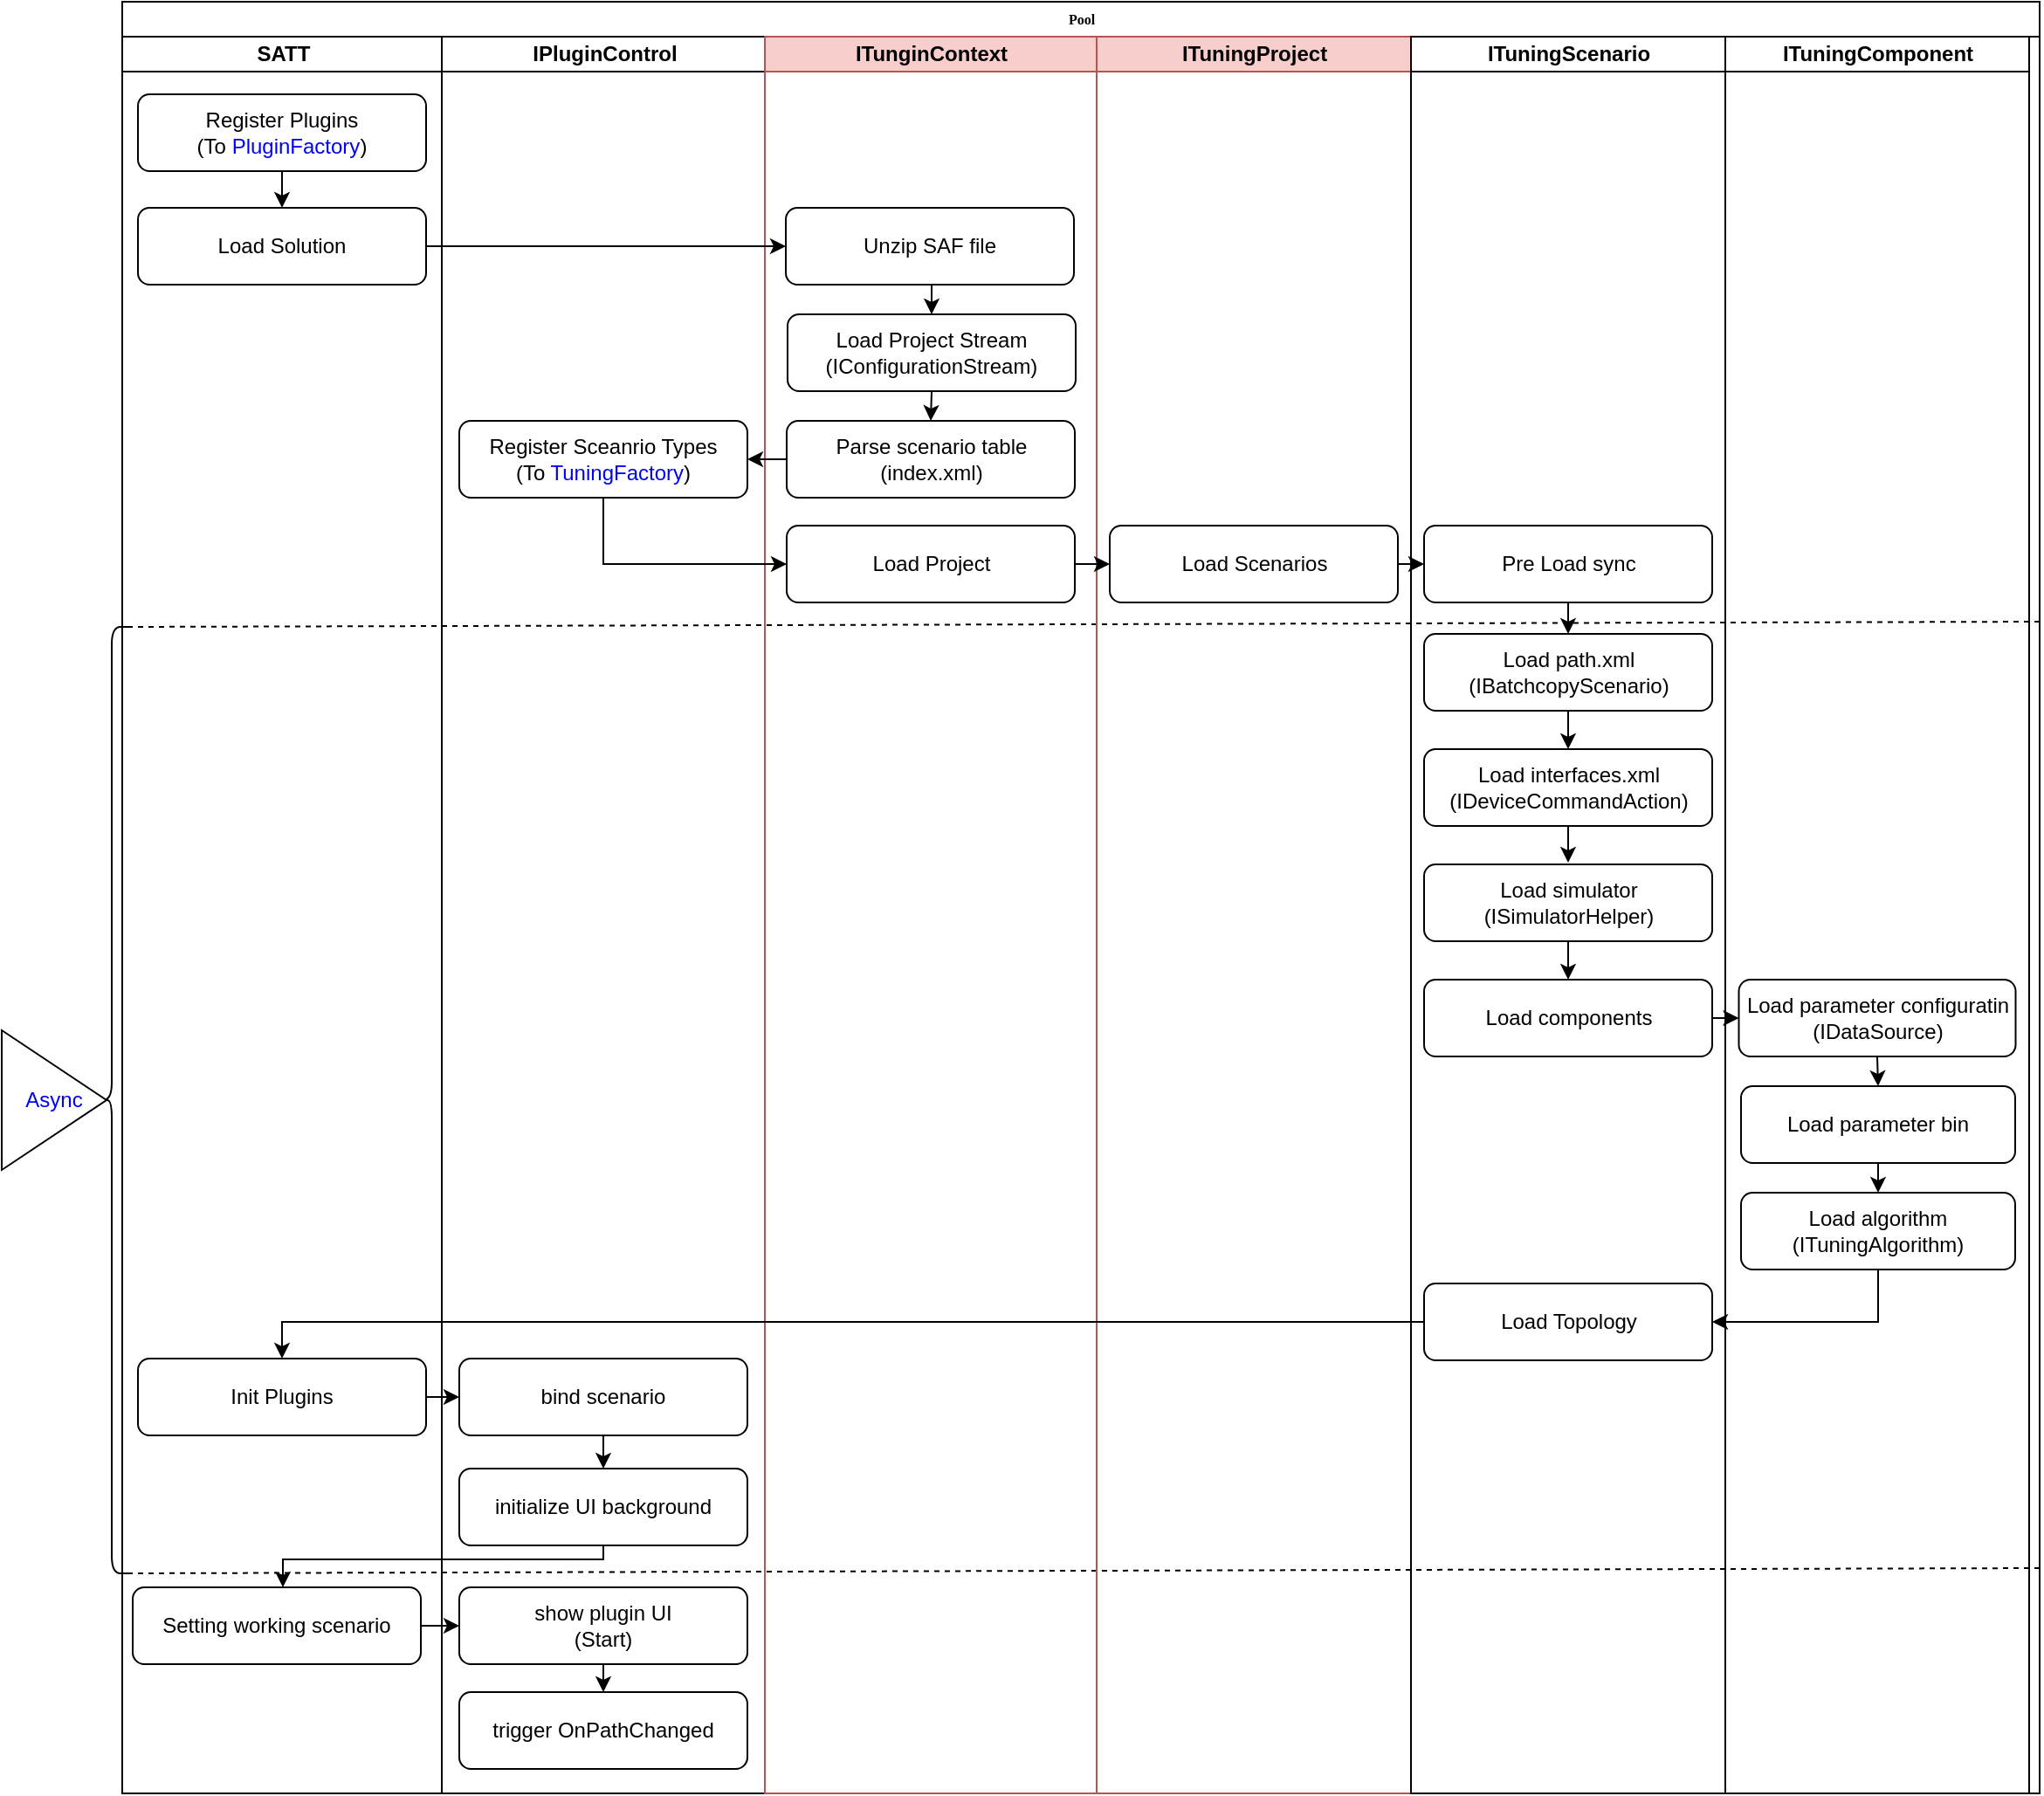 <mxfile version="18.0.3" type="github">
  <diagram name="Page-1" id="74e2e168-ea6b-b213-b513-2b3c1d86103e">
    <mxGraphModel dx="2522" dy="939" grid="0" gridSize="10" guides="1" tooltips="1" connect="1" arrows="1" fold="1" page="1" pageScale="1" pageWidth="1100" pageHeight="850" background="none" math="0" shadow="0">
      <root>
        <mxCell id="0" />
        <mxCell id="1" parent="0" />
        <mxCell id="77e6c97f196da883-1" value="Pool" style="swimlane;html=1;childLayout=stackLayout;startSize=20;rounded=0;shadow=0;labelBackgroundColor=none;strokeWidth=1;fontFamily=Verdana;fontSize=8;align=center;" parent="1" vertex="1">
          <mxGeometry y="20" width="1098" height="1026" as="geometry" />
        </mxCell>
        <mxCell id="77e6c97f196da883-2" value="SATT" style="swimlane;html=1;startSize=20;" parent="77e6c97f196da883-1" vertex="1">
          <mxGeometry y="20" width="183" height="1006" as="geometry" />
        </mxCell>
        <mxCell id="QMPjAonT9QGGnefhxJ4X-22" style="edgeStyle=orthogonalEdgeStyle;rounded=0;orthogonalLoop=1;jettySize=auto;html=1;exitX=0.5;exitY=1;exitDx=0;exitDy=0;entryX=0.5;entryY=0;entryDx=0;entryDy=0;fontColor=#0000FF;" edge="1" parent="77e6c97f196da883-2" source="QMPjAonT9QGGnefhxJ4X-1" target="QMPjAonT9QGGnefhxJ4X-2">
          <mxGeometry relative="1" as="geometry" />
        </mxCell>
        <mxCell id="QMPjAonT9QGGnefhxJ4X-1" value="Register Plugins&lt;br&gt;(To &lt;font color=&quot;#0000ff&quot;&gt;PluginFactory&lt;/font&gt;)" style="rounded=1;whiteSpace=wrap;html=1;" vertex="1" parent="77e6c97f196da883-2">
          <mxGeometry x="9" y="33" width="165" height="44" as="geometry" />
        </mxCell>
        <mxCell id="QMPjAonT9QGGnefhxJ4X-2" value="Load Solution" style="rounded=1;whiteSpace=wrap;html=1;" vertex="1" parent="77e6c97f196da883-2">
          <mxGeometry x="9" y="98" width="165" height="44" as="geometry" />
        </mxCell>
        <mxCell id="QMPjAonT9QGGnefhxJ4X-18" value="Init Plugins" style="rounded=1;whiteSpace=wrap;html=1;" vertex="1" parent="77e6c97f196da883-2">
          <mxGeometry x="9" y="757" width="165" height="44" as="geometry" />
        </mxCell>
        <mxCell id="QMPjAonT9QGGnefhxJ4X-21" value="Setting working scenario" style="rounded=1;whiteSpace=wrap;html=1;" vertex="1" parent="77e6c97f196da883-2">
          <mxGeometry x="6" y="888" width="165" height="44" as="geometry" />
        </mxCell>
        <mxCell id="77e6c97f196da883-3" value="IPluginControl" style="swimlane;html=1;startSize=20;" parent="77e6c97f196da883-1" vertex="1">
          <mxGeometry x="183" y="20" width="185" height="1006" as="geometry" />
        </mxCell>
        <mxCell id="QMPjAonT9QGGnefhxJ4X-6" value="Register Sceanrio Types&lt;br&gt;(To &lt;font color=&quot;#0000ff&quot;&gt;TuningFactory&lt;/font&gt;)" style="rounded=1;whiteSpace=wrap;html=1;" vertex="1" parent="77e6c97f196da883-3">
          <mxGeometry x="10" y="220" width="165" height="44" as="geometry" />
        </mxCell>
        <mxCell id="QMPjAonT9QGGnefhxJ4X-43" style="edgeStyle=orthogonalEdgeStyle;rounded=0;orthogonalLoop=1;jettySize=auto;html=1;exitX=0.5;exitY=1;exitDx=0;exitDy=0;entryX=0.5;entryY=0;entryDx=0;entryDy=0;fontColor=#0000FF;" edge="1" parent="77e6c97f196da883-3" source="QMPjAonT9QGGnefhxJ4X-19" target="QMPjAonT9QGGnefhxJ4X-20">
          <mxGeometry relative="1" as="geometry" />
        </mxCell>
        <mxCell id="QMPjAonT9QGGnefhxJ4X-19" value="bind scenario" style="rounded=1;whiteSpace=wrap;html=1;" vertex="1" parent="77e6c97f196da883-3">
          <mxGeometry x="10" y="757" width="165" height="44" as="geometry" />
        </mxCell>
        <mxCell id="QMPjAonT9QGGnefhxJ4X-20" value="initialize UI background" style="rounded=1;whiteSpace=wrap;html=1;" vertex="1" parent="77e6c97f196da883-3">
          <mxGeometry x="10" y="820" width="165" height="44" as="geometry" />
        </mxCell>
        <mxCell id="QMPjAonT9QGGnefhxJ4X-57" style="edgeStyle=orthogonalEdgeStyle;rounded=0;orthogonalLoop=1;jettySize=auto;html=1;exitX=0.5;exitY=1;exitDx=0;exitDy=0;entryX=0.5;entryY=0;entryDx=0;entryDy=0;fontColor=#0000FF;" edge="1" parent="77e6c97f196da883-3" source="QMPjAonT9QGGnefhxJ4X-45" target="QMPjAonT9QGGnefhxJ4X-52">
          <mxGeometry relative="1" as="geometry" />
        </mxCell>
        <mxCell id="QMPjAonT9QGGnefhxJ4X-45" value="show plugin UI&lt;br&gt;(Start)" style="rounded=1;whiteSpace=wrap;html=1;" vertex="1" parent="77e6c97f196da883-3">
          <mxGeometry x="10" y="888" width="165" height="44" as="geometry" />
        </mxCell>
        <mxCell id="QMPjAonT9QGGnefhxJ4X-52" value="trigger&amp;nbsp;OnPathChanged" style="rounded=1;whiteSpace=wrap;html=1;" vertex="1" parent="77e6c97f196da883-3">
          <mxGeometry x="10" y="948" width="165" height="44" as="geometry" />
        </mxCell>
        <mxCell id="QMPjAonT9QGGnefhxJ4X-62" value="" style="endArrow=none;dashed=1;html=1;rounded=0;fontColor=#0000FF;" edge="1" parent="77e6c97f196da883-3">
          <mxGeometry width="50" height="50" relative="1" as="geometry">
            <mxPoint x="-180" y="338" as="sourcePoint" />
            <mxPoint x="915" y="335" as="targetPoint" />
          </mxGeometry>
        </mxCell>
        <mxCell id="77e6c97f196da883-4" value="ITunginContext" style="swimlane;html=1;startSize=20;fillColor=#f8cecc;strokeColor=#b85450;" parent="77e6c97f196da883-1" vertex="1">
          <mxGeometry x="368" y="20" width="190" height="1006" as="geometry" />
        </mxCell>
        <mxCell id="QMPjAonT9QGGnefhxJ4X-24" style="edgeStyle=orthogonalEdgeStyle;rounded=0;orthogonalLoop=1;jettySize=auto;html=1;exitX=0.5;exitY=1;exitDx=0;exitDy=0;entryX=0.5;entryY=0;entryDx=0;entryDy=0;fontColor=#0000FF;" edge="1" parent="77e6c97f196da883-4" source="QMPjAonT9QGGnefhxJ4X-3" target="QMPjAonT9QGGnefhxJ4X-4">
          <mxGeometry relative="1" as="geometry" />
        </mxCell>
        <mxCell id="QMPjAonT9QGGnefhxJ4X-3" value="Unzip SAF file" style="rounded=1;whiteSpace=wrap;html=1;" vertex="1" parent="77e6c97f196da883-4">
          <mxGeometry x="12" y="98" width="165" height="44" as="geometry" />
        </mxCell>
        <mxCell id="QMPjAonT9QGGnefhxJ4X-25" style="edgeStyle=orthogonalEdgeStyle;rounded=0;orthogonalLoop=1;jettySize=auto;html=1;exitX=0.5;exitY=1;exitDx=0;exitDy=0;entryX=0.5;entryY=0;entryDx=0;entryDy=0;fontColor=#0000FF;" edge="1" parent="77e6c97f196da883-4" source="QMPjAonT9QGGnefhxJ4X-4" target="QMPjAonT9QGGnefhxJ4X-5">
          <mxGeometry relative="1" as="geometry" />
        </mxCell>
        <mxCell id="QMPjAonT9QGGnefhxJ4X-4" value="Load Project Stream&lt;br&gt;(IConfigurationStream)" style="rounded=1;whiteSpace=wrap;html=1;" vertex="1" parent="77e6c97f196da883-4">
          <mxGeometry x="13" y="159" width="165" height="44" as="geometry" />
        </mxCell>
        <mxCell id="QMPjAonT9QGGnefhxJ4X-5" value="Parse scenario table&lt;br&gt;(index.xml)" style="rounded=1;whiteSpace=wrap;html=1;" vertex="1" parent="77e6c97f196da883-4">
          <mxGeometry x="12.5" y="220" width="165" height="44" as="geometry" />
        </mxCell>
        <mxCell id="QMPjAonT9QGGnefhxJ4X-54" value="Load Project" style="rounded=1;whiteSpace=wrap;html=1;" vertex="1" parent="77e6c97f196da883-4">
          <mxGeometry x="12.5" y="280" width="165" height="44" as="geometry" />
        </mxCell>
        <mxCell id="QMPjAonT9QGGnefhxJ4X-63" value="" style="endArrow=none;dashed=1;html=1;rounded=0;fontColor=#0000FF;" edge="1" parent="77e6c97f196da883-4">
          <mxGeometry width="50" height="50" relative="1" as="geometry">
            <mxPoint x="-365" y="880" as="sourcePoint" />
            <mxPoint x="730" y="877" as="targetPoint" />
          </mxGeometry>
        </mxCell>
        <mxCell id="77e6c97f196da883-5" value="ITuningProject" style="swimlane;html=1;startSize=20;fillColor=#f8cecc;strokeColor=#b85450;" parent="77e6c97f196da883-1" vertex="1">
          <mxGeometry x="558" y="20" width="180" height="1006" as="geometry" />
        </mxCell>
        <mxCell id="QMPjAonT9QGGnefhxJ4X-8" value="Load Scenarios" style="rounded=1;whiteSpace=wrap;html=1;" vertex="1" parent="77e6c97f196da883-5">
          <mxGeometry x="7.5" y="280" width="165" height="44" as="geometry" />
        </mxCell>
        <mxCell id="QMPjAonT9QGGnefhxJ4X-44" style="edgeStyle=orthogonalEdgeStyle;rounded=0;orthogonalLoop=1;jettySize=auto;html=1;exitX=0.5;exitY=1;exitDx=0;exitDy=0;fontColor=#0000FF;" edge="1" parent="77e6c97f196da883-1" source="QMPjAonT9QGGnefhxJ4X-20" target="QMPjAonT9QGGnefhxJ4X-21">
          <mxGeometry relative="1" as="geometry">
            <Array as="points">
              <mxPoint x="276" y="892" />
              <mxPoint x="92" y="892" />
            </Array>
          </mxGeometry>
        </mxCell>
        <mxCell id="QMPjAonT9QGGnefhxJ4X-51" style="edgeStyle=orthogonalEdgeStyle;rounded=0;orthogonalLoop=1;jettySize=auto;html=1;exitX=1;exitY=0.5;exitDx=0;exitDy=0;entryX=0;entryY=0.5;entryDx=0;entryDy=0;fontColor=#0000FF;" edge="1" parent="77e6c97f196da883-1" source="QMPjAonT9QGGnefhxJ4X-21" target="QMPjAonT9QGGnefhxJ4X-45">
          <mxGeometry relative="1" as="geometry" />
        </mxCell>
        <mxCell id="QMPjAonT9QGGnefhxJ4X-37" style="edgeStyle=orthogonalEdgeStyle;rounded=0;orthogonalLoop=1;jettySize=auto;html=1;exitX=0;exitY=0.5;exitDx=0;exitDy=0;entryX=0.5;entryY=0;entryDx=0;entryDy=0;fontColor=#0000FF;" edge="1" parent="77e6c97f196da883-1" source="QMPjAonT9QGGnefhxJ4X-17" target="QMPjAonT9QGGnefhxJ4X-18">
          <mxGeometry relative="1" as="geometry" />
        </mxCell>
        <mxCell id="QMPjAonT9QGGnefhxJ4X-56" style="edgeStyle=orthogonalEdgeStyle;rounded=0;orthogonalLoop=1;jettySize=auto;html=1;exitX=1;exitY=0.5;exitDx=0;exitDy=0;entryX=0;entryY=0.5;entryDx=0;entryDy=0;fontColor=#0000FF;" edge="1" parent="77e6c97f196da883-1" source="QMPjAonT9QGGnefhxJ4X-18" target="QMPjAonT9QGGnefhxJ4X-19">
          <mxGeometry relative="1" as="geometry" />
        </mxCell>
        <mxCell id="77e6c97f196da883-6" value="ITuningScenario" style="swimlane;html=1;startSize=20;" parent="77e6c97f196da883-1" vertex="1">
          <mxGeometry x="738" y="20" width="180" height="1006" as="geometry" />
        </mxCell>
        <mxCell id="QMPjAonT9QGGnefhxJ4X-29" style="edgeStyle=orthogonalEdgeStyle;rounded=0;orthogonalLoop=1;jettySize=auto;html=1;exitX=0.5;exitY=1;exitDx=0;exitDy=0;entryX=0.5;entryY=0;entryDx=0;entryDy=0;fontColor=#0000FF;" edge="1" parent="77e6c97f196da883-6" source="QMPjAonT9QGGnefhxJ4X-9" target="QMPjAonT9QGGnefhxJ4X-10">
          <mxGeometry relative="1" as="geometry" />
        </mxCell>
        <mxCell id="QMPjAonT9QGGnefhxJ4X-9" value="Pre Load sync" style="rounded=1;whiteSpace=wrap;html=1;" vertex="1" parent="77e6c97f196da883-6">
          <mxGeometry x="7.5" y="280" width="165" height="44" as="geometry" />
        </mxCell>
        <mxCell id="QMPjAonT9QGGnefhxJ4X-30" style="edgeStyle=orthogonalEdgeStyle;rounded=0;orthogonalLoop=1;jettySize=auto;html=1;exitX=0.5;exitY=1;exitDx=0;exitDy=0;entryX=0.5;entryY=0;entryDx=0;entryDy=0;fontColor=#0000FF;" edge="1" parent="77e6c97f196da883-6" source="QMPjAonT9QGGnefhxJ4X-10" target="QMPjAonT9QGGnefhxJ4X-11">
          <mxGeometry relative="1" as="geometry" />
        </mxCell>
        <mxCell id="QMPjAonT9QGGnefhxJ4X-10" value="Load path.xml&lt;br&gt;(IBatchcopyScenario)" style="rounded=1;whiteSpace=wrap;html=1;" vertex="1" parent="77e6c97f196da883-6">
          <mxGeometry x="7.5" y="342" width="165" height="44" as="geometry" />
        </mxCell>
        <mxCell id="QMPjAonT9QGGnefhxJ4X-11" value="Load interfaces.xml&lt;br&gt;(IDeviceCommandAction)" style="rounded=1;whiteSpace=wrap;html=1;" vertex="1" parent="77e6c97f196da883-6">
          <mxGeometry x="7.5" y="408" width="165" height="44" as="geometry" />
        </mxCell>
        <mxCell id="QMPjAonT9QGGnefhxJ4X-32" style="edgeStyle=orthogonalEdgeStyle;rounded=0;orthogonalLoop=1;jettySize=auto;html=1;exitX=0.5;exitY=1;exitDx=0;exitDy=0;entryX=0.5;entryY=0;entryDx=0;entryDy=0;fontColor=#0000FF;" edge="1" parent="77e6c97f196da883-6" source="QMPjAonT9QGGnefhxJ4X-12" target="QMPjAonT9QGGnefhxJ4X-13">
          <mxGeometry relative="1" as="geometry" />
        </mxCell>
        <mxCell id="QMPjAonT9QGGnefhxJ4X-12" value="Load simulator&lt;br&gt;(ISimulatorHelper)" style="rounded=1;whiteSpace=wrap;html=1;" vertex="1" parent="77e6c97f196da883-6">
          <mxGeometry x="7.5" y="474" width="165" height="44" as="geometry" />
        </mxCell>
        <mxCell id="QMPjAonT9QGGnefhxJ4X-13" value="Load components" style="rounded=1;whiteSpace=wrap;html=1;" vertex="1" parent="77e6c97f196da883-6">
          <mxGeometry x="7.5" y="540" width="165" height="44" as="geometry" />
        </mxCell>
        <mxCell id="QMPjAonT9QGGnefhxJ4X-17" value="Load Topology" style="rounded=1;whiteSpace=wrap;html=1;" vertex="1" parent="77e6c97f196da883-6">
          <mxGeometry x="7.5" y="714" width="165" height="44" as="geometry" />
        </mxCell>
        <mxCell id="77e6c97f196da883-7" value="ITuningComponent" style="swimlane;html=1;startSize=20;" parent="77e6c97f196da883-1" vertex="1">
          <mxGeometry x="918" y="20" width="174" height="1006" as="geometry" />
        </mxCell>
        <mxCell id="QMPjAonT9QGGnefhxJ4X-34" style="edgeStyle=orthogonalEdgeStyle;rounded=0;orthogonalLoop=1;jettySize=auto;html=1;exitX=0.5;exitY=1;exitDx=0;exitDy=0;entryX=0.5;entryY=0;entryDx=0;entryDy=0;fontColor=#0000FF;" edge="1" parent="77e6c97f196da883-7" source="QMPjAonT9QGGnefhxJ4X-14" target="QMPjAonT9QGGnefhxJ4X-15">
          <mxGeometry relative="1" as="geometry" />
        </mxCell>
        <mxCell id="QMPjAonT9QGGnefhxJ4X-14" value="Load parameter configuratin&lt;br&gt;(IDataSource)" style="rounded=1;whiteSpace=wrap;html=1;" vertex="1" parent="77e6c97f196da883-7">
          <mxGeometry x="7.75" y="540" width="158.5" height="44" as="geometry" />
        </mxCell>
        <mxCell id="QMPjAonT9QGGnefhxJ4X-61" style="edgeStyle=orthogonalEdgeStyle;rounded=0;orthogonalLoop=1;jettySize=auto;html=1;exitX=0.5;exitY=1;exitDx=0;exitDy=0;entryX=0.5;entryY=0;entryDx=0;entryDy=0;fontColor=#0000FF;" edge="1" parent="77e6c97f196da883-7" source="QMPjAonT9QGGnefhxJ4X-15" target="QMPjAonT9QGGnefhxJ4X-16">
          <mxGeometry relative="1" as="geometry" />
        </mxCell>
        <mxCell id="QMPjAonT9QGGnefhxJ4X-15" value="Load parameter bin" style="rounded=1;whiteSpace=wrap;html=1;" vertex="1" parent="77e6c97f196da883-7">
          <mxGeometry x="9" y="601" width="157" height="44" as="geometry" />
        </mxCell>
        <mxCell id="QMPjAonT9QGGnefhxJ4X-16" value="Load algorithm&lt;br&gt;(ITuningAlgorithm)" style="rounded=1;whiteSpace=wrap;html=1;" vertex="1" parent="77e6c97f196da883-7">
          <mxGeometry x="9" y="662" width="157" height="44" as="geometry" />
        </mxCell>
        <mxCell id="QMPjAonT9QGGnefhxJ4X-23" style="edgeStyle=orthogonalEdgeStyle;rounded=0;orthogonalLoop=1;jettySize=auto;html=1;exitX=1;exitY=0.5;exitDx=0;exitDy=0;entryX=0;entryY=0.5;entryDx=0;entryDy=0;fontColor=#0000FF;" edge="1" parent="77e6c97f196da883-1" source="QMPjAonT9QGGnefhxJ4X-2" target="QMPjAonT9QGGnefhxJ4X-3">
          <mxGeometry relative="1" as="geometry" />
        </mxCell>
        <mxCell id="QMPjAonT9QGGnefhxJ4X-26" style="edgeStyle=orthogonalEdgeStyle;rounded=0;orthogonalLoop=1;jettySize=auto;html=1;exitX=0;exitY=0.5;exitDx=0;exitDy=0;entryX=1;entryY=0.5;entryDx=0;entryDy=0;fontColor=#0000FF;" edge="1" parent="77e6c97f196da883-1" source="QMPjAonT9QGGnefhxJ4X-5" target="QMPjAonT9QGGnefhxJ4X-6">
          <mxGeometry relative="1" as="geometry" />
        </mxCell>
        <mxCell id="QMPjAonT9QGGnefhxJ4X-28" style="edgeStyle=orthogonalEdgeStyle;rounded=0;orthogonalLoop=1;jettySize=auto;html=1;exitX=1;exitY=0.5;exitDx=0;exitDy=0;entryX=0;entryY=0.5;entryDx=0;entryDy=0;fontColor=#0000FF;" edge="1" parent="77e6c97f196da883-1" source="QMPjAonT9QGGnefhxJ4X-8" target="QMPjAonT9QGGnefhxJ4X-9">
          <mxGeometry relative="1" as="geometry" />
        </mxCell>
        <mxCell id="QMPjAonT9QGGnefhxJ4X-36" style="edgeStyle=orthogonalEdgeStyle;rounded=0;orthogonalLoop=1;jettySize=auto;html=1;exitX=0.5;exitY=1;exitDx=0;exitDy=0;entryX=1;entryY=0.5;entryDx=0;entryDy=0;fontColor=#0000FF;" edge="1" parent="77e6c97f196da883-1" source="QMPjAonT9QGGnefhxJ4X-16" target="QMPjAonT9QGGnefhxJ4X-17">
          <mxGeometry relative="1" as="geometry" />
        </mxCell>
        <mxCell id="QMPjAonT9QGGnefhxJ4X-55" style="edgeStyle=orthogonalEdgeStyle;rounded=0;orthogonalLoop=1;jettySize=auto;html=1;exitX=1;exitY=0.5;exitDx=0;exitDy=0;entryX=0;entryY=0.5;entryDx=0;entryDy=0;fontColor=#0000FF;" edge="1" parent="77e6c97f196da883-1" source="QMPjAonT9QGGnefhxJ4X-54" target="QMPjAonT9QGGnefhxJ4X-8">
          <mxGeometry relative="1" as="geometry" />
        </mxCell>
        <mxCell id="QMPjAonT9QGGnefhxJ4X-58" style="edgeStyle=orthogonalEdgeStyle;rounded=0;orthogonalLoop=1;jettySize=auto;html=1;exitX=0.5;exitY=1;exitDx=0;exitDy=0;entryX=0;entryY=0.5;entryDx=0;entryDy=0;fontColor=#0000FF;" edge="1" parent="77e6c97f196da883-1" source="QMPjAonT9QGGnefhxJ4X-6" target="QMPjAonT9QGGnefhxJ4X-54">
          <mxGeometry relative="1" as="geometry" />
        </mxCell>
        <mxCell id="QMPjAonT9QGGnefhxJ4X-60" style="edgeStyle=orthogonalEdgeStyle;rounded=0;orthogonalLoop=1;jettySize=auto;html=1;exitX=1;exitY=0.5;exitDx=0;exitDy=0;entryX=0;entryY=0.5;entryDx=0;entryDy=0;fontColor=#0000FF;" edge="1" parent="77e6c97f196da883-1" source="QMPjAonT9QGGnefhxJ4X-13" target="QMPjAonT9QGGnefhxJ4X-14">
          <mxGeometry relative="1" as="geometry" />
        </mxCell>
        <mxCell id="QMPjAonT9QGGnefhxJ4X-31" style="edgeStyle=orthogonalEdgeStyle;rounded=0;orthogonalLoop=1;jettySize=auto;html=1;exitX=0.5;exitY=1;exitDx=0;exitDy=0;fontColor=#0000FF;" edge="1" parent="1" source="QMPjAonT9QGGnefhxJ4X-11">
          <mxGeometry relative="1" as="geometry">
            <mxPoint x="828" y="513" as="targetPoint" />
          </mxGeometry>
        </mxCell>
        <mxCell id="QMPjAonT9QGGnefhxJ4X-64" value="" style="shape=curlyBracket;whiteSpace=wrap;html=1;rounded=1;fontColor=#0000FF;" vertex="1" parent="1">
          <mxGeometry x="-16" y="378" width="20" height="542" as="geometry" />
        </mxCell>
        <mxCell id="QMPjAonT9QGGnefhxJ4X-65" value="Async" style="triangle;whiteSpace=wrap;html=1;fontColor=#0000FF;" vertex="1" parent="1">
          <mxGeometry x="-69" y="609" width="60" height="80" as="geometry" />
        </mxCell>
      </root>
    </mxGraphModel>
  </diagram>
</mxfile>
